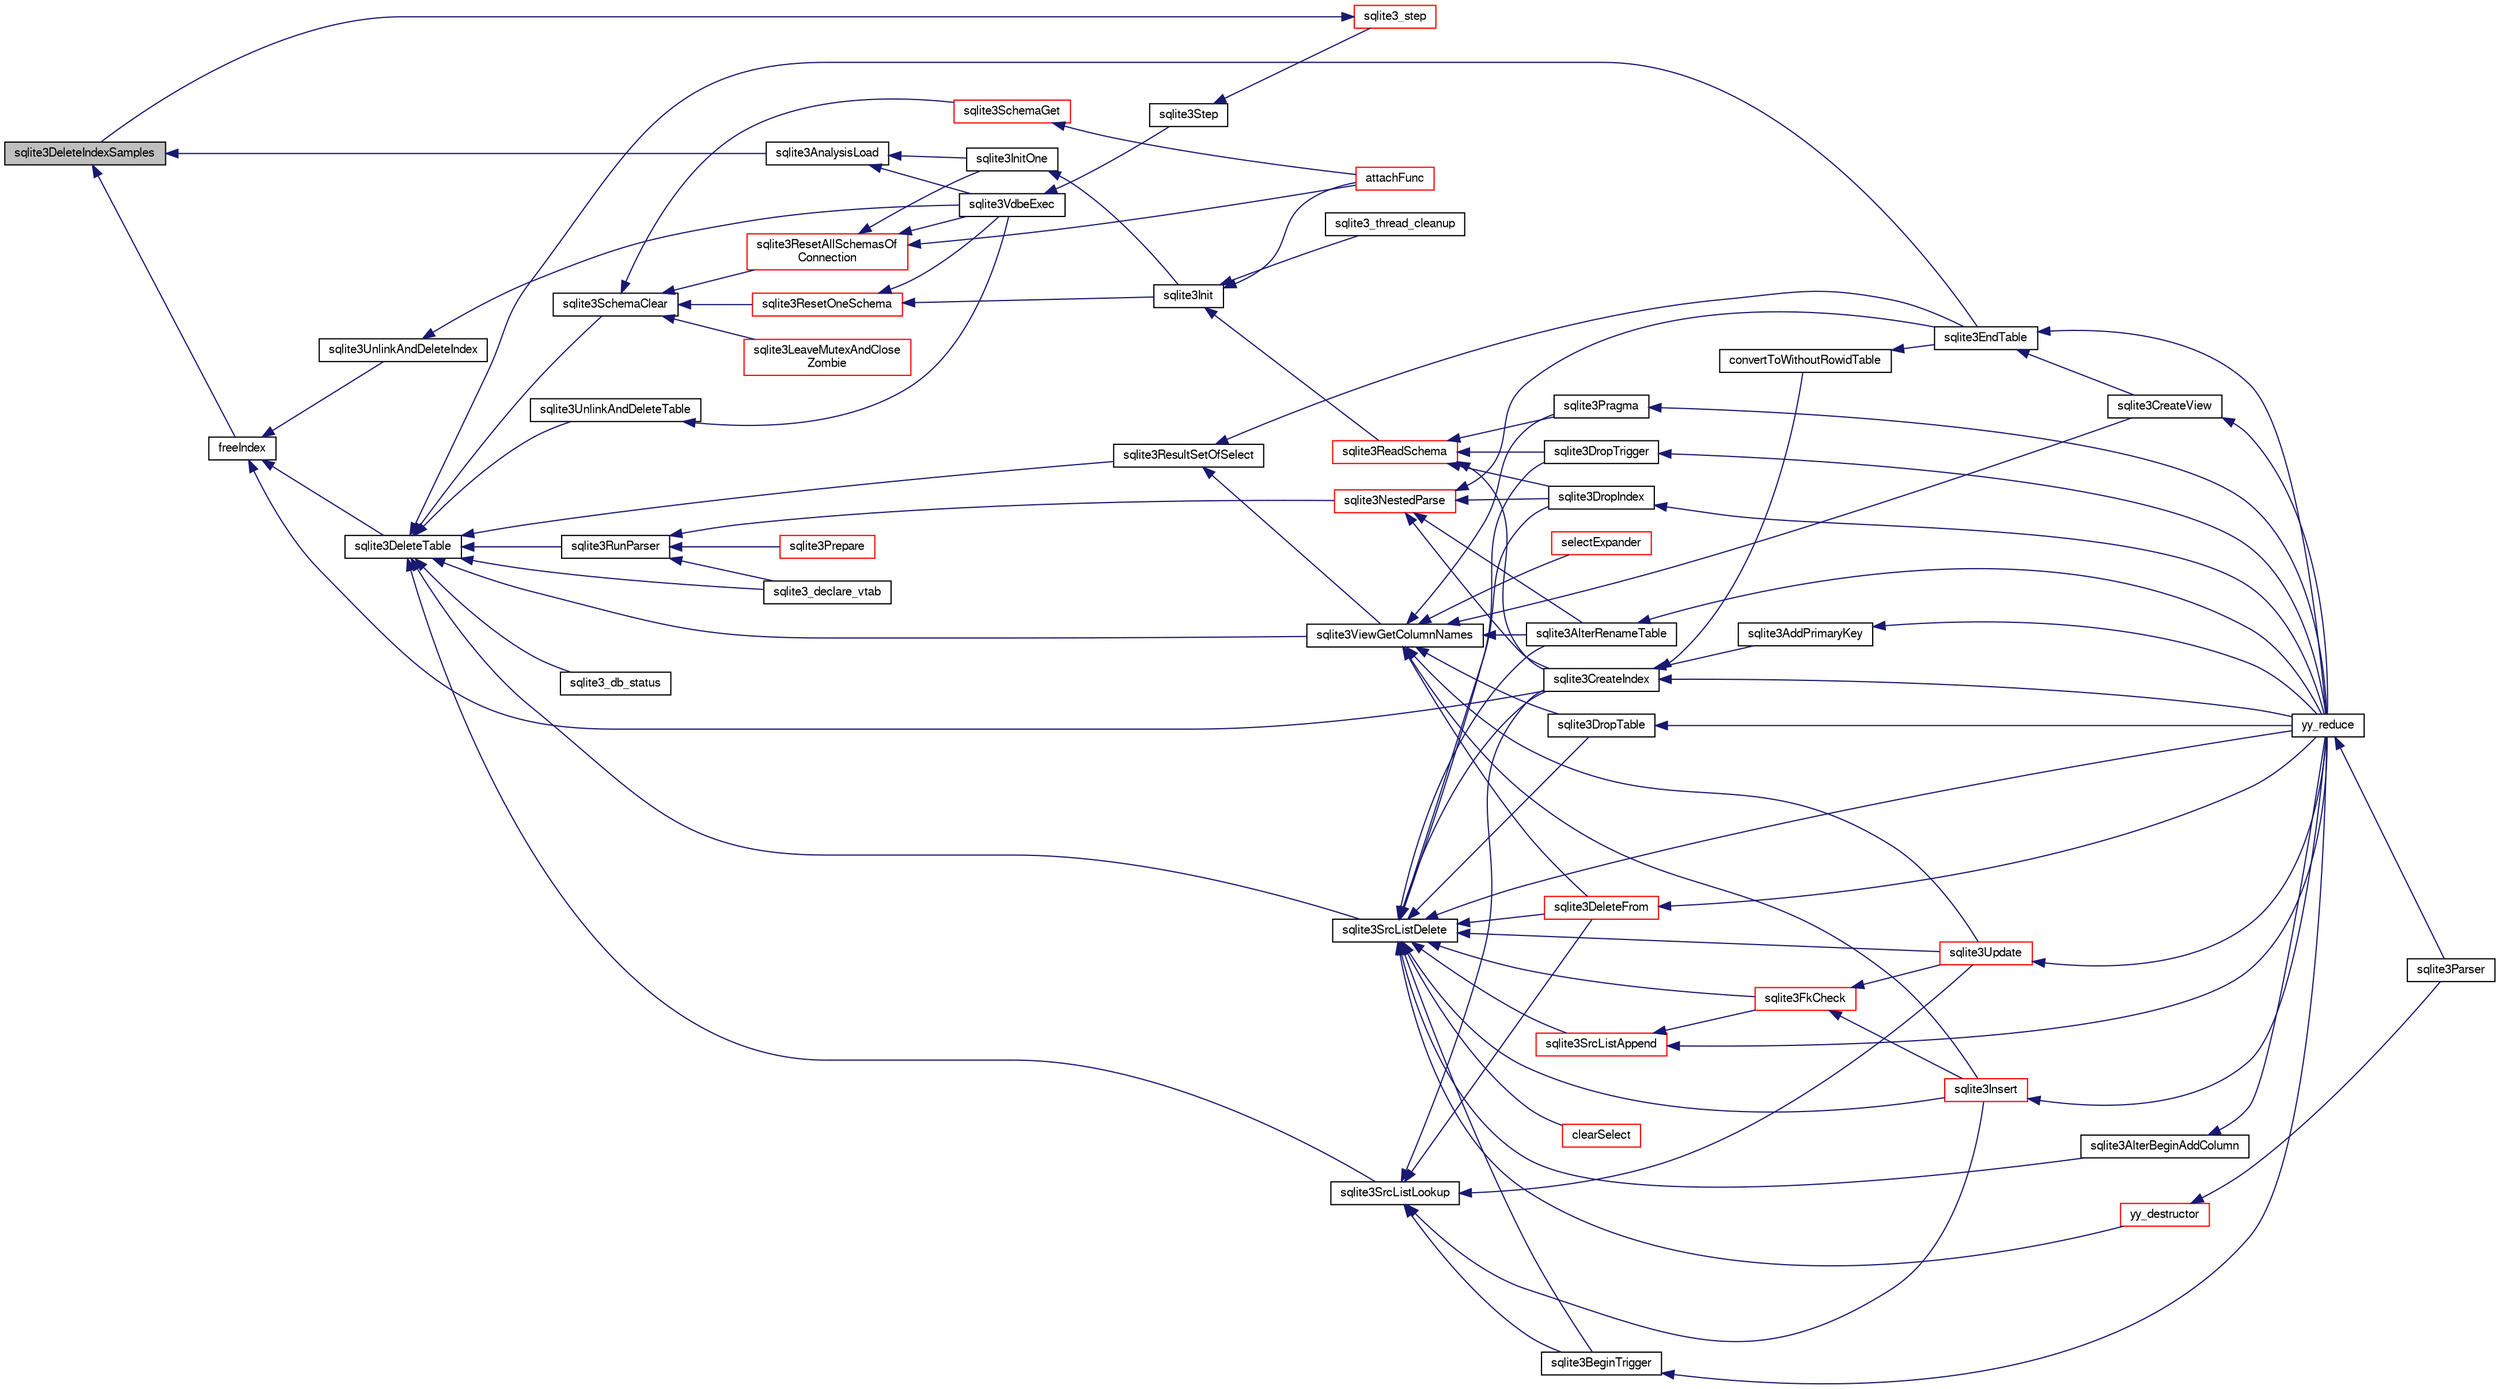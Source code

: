 digraph "sqlite3DeleteIndexSamples"
{
  edge [fontname="FreeSans",fontsize="10",labelfontname="FreeSans",labelfontsize="10"];
  node [fontname="FreeSans",fontsize="10",shape=record];
  rankdir="LR";
  Node496699 [label="sqlite3DeleteIndexSamples",height=0.2,width=0.4,color="black", fillcolor="grey75", style="filled", fontcolor="black"];
  Node496699 -> Node496700 [dir="back",color="midnightblue",fontsize="10",style="solid",fontname="FreeSans"];
  Node496700 [label="sqlite3AnalysisLoad",height=0.2,width=0.4,color="black", fillcolor="white", style="filled",URL="$sqlite3_8c.html#a48a2301c27e1d3d68708b9b8761b5a01"];
  Node496700 -> Node496701 [dir="back",color="midnightblue",fontsize="10",style="solid",fontname="FreeSans"];
  Node496701 [label="sqlite3VdbeExec",height=0.2,width=0.4,color="black", fillcolor="white", style="filled",URL="$sqlite3_8c.html#a8ce40a614bdc56719c4d642b1e4dfb21"];
  Node496701 -> Node496702 [dir="back",color="midnightblue",fontsize="10",style="solid",fontname="FreeSans"];
  Node496702 [label="sqlite3Step",height=0.2,width=0.4,color="black", fillcolor="white", style="filled",URL="$sqlite3_8c.html#a3f2872e873e2758a4beedad1d5113554"];
  Node496702 -> Node496703 [dir="back",color="midnightblue",fontsize="10",style="solid",fontname="FreeSans"];
  Node496703 [label="sqlite3_step",height=0.2,width=0.4,color="red", fillcolor="white", style="filled",URL="$sqlite3_8h.html#ac1e491ce36b7471eb28387f7d3c74334"];
  Node496703 -> Node496699 [dir="back",color="midnightblue",fontsize="10",style="solid",fontname="FreeSans"];
  Node496700 -> Node496726 [dir="back",color="midnightblue",fontsize="10",style="solid",fontname="FreeSans"];
  Node496726 [label="sqlite3InitOne",height=0.2,width=0.4,color="black", fillcolor="white", style="filled",URL="$sqlite3_8c.html#ac4318b25df65269906b0379251fe9b85"];
  Node496726 -> Node496727 [dir="back",color="midnightblue",fontsize="10",style="solid",fontname="FreeSans"];
  Node496727 [label="sqlite3Init",height=0.2,width=0.4,color="black", fillcolor="white", style="filled",URL="$sqlite3_8c.html#aed74e3dc765631a833f522f425ff5a48"];
  Node496727 -> Node496728 [dir="back",color="midnightblue",fontsize="10",style="solid",fontname="FreeSans"];
  Node496728 [label="attachFunc",height=0.2,width=0.4,color="red", fillcolor="white", style="filled",URL="$sqlite3_8c.html#a69cb751a7da501b9a0aa37e0d7c3eaf7"];
  Node496727 -> Node496732 [dir="back",color="midnightblue",fontsize="10",style="solid",fontname="FreeSans"];
  Node496732 [label="sqlite3ReadSchema",height=0.2,width=0.4,color="red", fillcolor="white", style="filled",URL="$sqlite3_8c.html#ac41a97f30334f7d35b2b5713097eca90"];
  Node496732 -> Node496739 [dir="back",color="midnightblue",fontsize="10",style="solid",fontname="FreeSans"];
  Node496739 [label="sqlite3CreateIndex",height=0.2,width=0.4,color="black", fillcolor="white", style="filled",URL="$sqlite3_8c.html#a8dbe5e590ab6c58a8c45f34f7c81e825"];
  Node496739 -> Node496740 [dir="back",color="midnightblue",fontsize="10",style="solid",fontname="FreeSans"];
  Node496740 [label="sqlite3AddPrimaryKey",height=0.2,width=0.4,color="black", fillcolor="white", style="filled",URL="$sqlite3_8c.html#af2b0672c3379d2a7d927d210ae0ade62"];
  Node496740 -> Node496730 [dir="back",color="midnightblue",fontsize="10",style="solid",fontname="FreeSans"];
  Node496730 [label="yy_reduce",height=0.2,width=0.4,color="black", fillcolor="white", style="filled",URL="$sqlite3_8c.html#a7c419a9b25711c666a9a2449ef377f14"];
  Node496730 -> Node496731 [dir="back",color="midnightblue",fontsize="10",style="solid",fontname="FreeSans"];
  Node496731 [label="sqlite3Parser",height=0.2,width=0.4,color="black", fillcolor="white", style="filled",URL="$sqlite3_8c.html#a0327d71a5fabe0b6a343d78a2602e72a"];
  Node496739 -> Node496741 [dir="back",color="midnightblue",fontsize="10",style="solid",fontname="FreeSans"];
  Node496741 [label="convertToWithoutRowidTable",height=0.2,width=0.4,color="black", fillcolor="white", style="filled",URL="$sqlite3_8c.html#a0d41effc4e4a0ba740429a08f6747313"];
  Node496741 -> Node496742 [dir="back",color="midnightblue",fontsize="10",style="solid",fontname="FreeSans"];
  Node496742 [label="sqlite3EndTable",height=0.2,width=0.4,color="black", fillcolor="white", style="filled",URL="$sqlite3_8c.html#a7b5f2c66c0f0b6f819d970ca389768b0"];
  Node496742 -> Node496743 [dir="back",color="midnightblue",fontsize="10",style="solid",fontname="FreeSans"];
  Node496743 [label="sqlite3CreateView",height=0.2,width=0.4,color="black", fillcolor="white", style="filled",URL="$sqlite3_8c.html#a9d85cb00ff71dee5cd9a019503a6982e"];
  Node496743 -> Node496730 [dir="back",color="midnightblue",fontsize="10",style="solid",fontname="FreeSans"];
  Node496742 -> Node496730 [dir="back",color="midnightblue",fontsize="10",style="solid",fontname="FreeSans"];
  Node496739 -> Node496730 [dir="back",color="midnightblue",fontsize="10",style="solid",fontname="FreeSans"];
  Node496732 -> Node496824 [dir="back",color="midnightblue",fontsize="10",style="solid",fontname="FreeSans"];
  Node496824 [label="sqlite3DropIndex",height=0.2,width=0.4,color="black", fillcolor="white", style="filled",URL="$sqlite3_8c.html#a3ffd2536f34a0cf6d427710b06b71e83"];
  Node496824 -> Node496730 [dir="back",color="midnightblue",fontsize="10",style="solid",fontname="FreeSans"];
  Node496732 -> Node496778 [dir="back",color="midnightblue",fontsize="10",style="solid",fontname="FreeSans"];
  Node496778 [label="sqlite3Pragma",height=0.2,width=0.4,color="black", fillcolor="white", style="filled",URL="$sqlite3_8c.html#a111391370f58f8e6a6eca51fd34d62ed"];
  Node496778 -> Node496730 [dir="back",color="midnightblue",fontsize="10",style="solid",fontname="FreeSans"];
  Node496732 -> Node496825 [dir="back",color="midnightblue",fontsize="10",style="solid",fontname="FreeSans"];
  Node496825 [label="sqlite3DropTrigger",height=0.2,width=0.4,color="black", fillcolor="white", style="filled",URL="$sqlite3_8c.html#affdf1dd65e331b06feaef6ff8636305f"];
  Node496825 -> Node496730 [dir="back",color="midnightblue",fontsize="10",style="solid",fontname="FreeSans"];
  Node496727 -> Node496826 [dir="back",color="midnightblue",fontsize="10",style="solid",fontname="FreeSans"];
  Node496826 [label="sqlite3_thread_cleanup",height=0.2,width=0.4,color="black", fillcolor="white", style="filled",URL="$sqlite3_8h.html#a34980c829db84f02e1a1599063469f06"];
  Node496699 -> Node496836 [dir="back",color="midnightblue",fontsize="10",style="solid",fontname="FreeSans"];
  Node496836 [label="freeIndex",height=0.2,width=0.4,color="black", fillcolor="white", style="filled",URL="$sqlite3_8c.html#a00907c99c18d5bcb9d0b38c077146c31"];
  Node496836 -> Node496837 [dir="back",color="midnightblue",fontsize="10",style="solid",fontname="FreeSans"];
  Node496837 [label="sqlite3UnlinkAndDeleteIndex",height=0.2,width=0.4,color="black", fillcolor="white", style="filled",URL="$sqlite3_8c.html#a889f2dcb438c56db37a6d61e9f25e244"];
  Node496837 -> Node496701 [dir="back",color="midnightblue",fontsize="10",style="solid",fontname="FreeSans"];
  Node496836 -> Node496838 [dir="back",color="midnightblue",fontsize="10",style="solid",fontname="FreeSans"];
  Node496838 [label="sqlite3DeleteTable",height=0.2,width=0.4,color="black", fillcolor="white", style="filled",URL="$sqlite3_8c.html#a7fd3d507375a381a3807f92735318973"];
  Node496838 -> Node496839 [dir="back",color="midnightblue",fontsize="10",style="solid",fontname="FreeSans"];
  Node496839 [label="sqlite3_db_status",height=0.2,width=0.4,color="black", fillcolor="white", style="filled",URL="$sqlite3_8h.html#ab64e8333313ee2e44116842711818940"];
  Node496838 -> Node496840 [dir="back",color="midnightblue",fontsize="10",style="solid",fontname="FreeSans"];
  Node496840 [label="sqlite3UnlinkAndDeleteTable",height=0.2,width=0.4,color="black", fillcolor="white", style="filled",URL="$sqlite3_8c.html#a9733677716a49de464f86fff164e9a1b"];
  Node496840 -> Node496701 [dir="back",color="midnightblue",fontsize="10",style="solid",fontname="FreeSans"];
  Node496838 -> Node496742 [dir="back",color="midnightblue",fontsize="10",style="solid",fontname="FreeSans"];
  Node496838 -> Node496777 [dir="back",color="midnightblue",fontsize="10",style="solid",fontname="FreeSans"];
  Node496777 [label="sqlite3ViewGetColumnNames",height=0.2,width=0.4,color="black", fillcolor="white", style="filled",URL="$sqlite3_8c.html#aebc7cd8d9e2bd174ae0a60363d3f6ce8"];
  Node496777 -> Node496736 [dir="back",color="midnightblue",fontsize="10",style="solid",fontname="FreeSans"];
  Node496736 [label="sqlite3AlterRenameTable",height=0.2,width=0.4,color="black", fillcolor="white", style="filled",URL="$sqlite3_8c.html#aa5cfdb507ff74e559f2efb0318c96d2c"];
  Node496736 -> Node496730 [dir="back",color="midnightblue",fontsize="10",style="solid",fontname="FreeSans"];
  Node496777 -> Node496743 [dir="back",color="midnightblue",fontsize="10",style="solid",fontname="FreeSans"];
  Node496777 -> Node496738 [dir="back",color="midnightblue",fontsize="10",style="solid",fontname="FreeSans"];
  Node496738 [label="sqlite3DropTable",height=0.2,width=0.4,color="black", fillcolor="white", style="filled",URL="$sqlite3_8c.html#a5534f77364b5568783c0e50db3c9defb"];
  Node496738 -> Node496730 [dir="back",color="midnightblue",fontsize="10",style="solid",fontname="FreeSans"];
  Node496777 -> Node496745 [dir="back",color="midnightblue",fontsize="10",style="solid",fontname="FreeSans"];
  Node496745 [label="sqlite3DeleteFrom",height=0.2,width=0.4,color="red", fillcolor="white", style="filled",URL="$sqlite3_8c.html#ab9b4b45349188b49eabb23f94608a091"];
  Node496745 -> Node496730 [dir="back",color="midnightblue",fontsize="10",style="solid",fontname="FreeSans"];
  Node496777 -> Node496754 [dir="back",color="midnightblue",fontsize="10",style="solid",fontname="FreeSans"];
  Node496754 [label="sqlite3Insert",height=0.2,width=0.4,color="red", fillcolor="white", style="filled",URL="$sqlite3_8c.html#a5b17c9c2000bae6bdff8e6be48d7dc2b"];
  Node496754 -> Node496730 [dir="back",color="midnightblue",fontsize="10",style="solid",fontname="FreeSans"];
  Node496777 -> Node496778 [dir="back",color="midnightblue",fontsize="10",style="solid",fontname="FreeSans"];
  Node496777 -> Node496761 [dir="back",color="midnightblue",fontsize="10",style="solid",fontname="FreeSans"];
  Node496761 [label="selectExpander",height=0.2,width=0.4,color="red", fillcolor="white", style="filled",URL="$sqlite3_8c.html#abee977318fbf74531340c6e41b0ca953"];
  Node496777 -> Node496755 [dir="back",color="midnightblue",fontsize="10",style="solid",fontname="FreeSans"];
  Node496755 [label="sqlite3Update",height=0.2,width=0.4,color="red", fillcolor="white", style="filled",URL="$sqlite3_8c.html#ac5aa67c46e8cc8174566fabe6809fafa"];
  Node496755 -> Node496730 [dir="back",color="midnightblue",fontsize="10",style="solid",fontname="FreeSans"];
  Node496838 -> Node496841 [dir="back",color="midnightblue",fontsize="10",style="solid",fontname="FreeSans"];
  Node496841 [label="sqlite3SrcListDelete",height=0.2,width=0.4,color="black", fillcolor="white", style="filled",URL="$sqlite3_8c.html#acc250a3e5e7fd8889a16a9f28e3e7312"];
  Node496841 -> Node496736 [dir="back",color="midnightblue",fontsize="10",style="solid",fontname="FreeSans"];
  Node496841 -> Node496737 [dir="back",color="midnightblue",fontsize="10",style="solid",fontname="FreeSans"];
  Node496737 [label="sqlite3AlterBeginAddColumn",height=0.2,width=0.4,color="black", fillcolor="white", style="filled",URL="$sqlite3_8c.html#a884f7bc342f8753d938ae1f1b9157d2d"];
  Node496737 -> Node496730 [dir="back",color="midnightblue",fontsize="10",style="solid",fontname="FreeSans"];
  Node496841 -> Node496738 [dir="back",color="midnightblue",fontsize="10",style="solid",fontname="FreeSans"];
  Node496841 -> Node496739 [dir="back",color="midnightblue",fontsize="10",style="solid",fontname="FreeSans"];
  Node496841 -> Node496824 [dir="back",color="midnightblue",fontsize="10",style="solid",fontname="FreeSans"];
  Node496841 -> Node496842 [dir="back",color="midnightblue",fontsize="10",style="solid",fontname="FreeSans"];
  Node496842 [label="sqlite3SrcListAppend",height=0.2,width=0.4,color="red", fillcolor="white", style="filled",URL="$sqlite3_8c.html#a2d72a77bc508ef9a3e4a7f9af34d4fce"];
  Node496842 -> Node496774 [dir="back",color="midnightblue",fontsize="10",style="solid",fontname="FreeSans"];
  Node496774 [label="sqlite3FkCheck",height=0.2,width=0.4,color="red", fillcolor="white", style="filled",URL="$sqlite3_8c.html#aa38fb76c7d6f48f19772877a41703b92"];
  Node496774 -> Node496754 [dir="back",color="midnightblue",fontsize="10",style="solid",fontname="FreeSans"];
  Node496774 -> Node496755 [dir="back",color="midnightblue",fontsize="10",style="solid",fontname="FreeSans"];
  Node496842 -> Node496730 [dir="back",color="midnightblue",fontsize="10",style="solid",fontname="FreeSans"];
  Node496841 -> Node496745 [dir="back",color="midnightblue",fontsize="10",style="solid",fontname="FreeSans"];
  Node496841 -> Node496774 [dir="back",color="midnightblue",fontsize="10",style="solid",fontname="FreeSans"];
  Node496841 -> Node496754 [dir="back",color="midnightblue",fontsize="10",style="solid",fontname="FreeSans"];
  Node496841 -> Node496848 [dir="back",color="midnightblue",fontsize="10",style="solid",fontname="FreeSans"];
  Node496848 [label="clearSelect",height=0.2,width=0.4,color="red", fillcolor="white", style="filled",URL="$sqlite3_8c.html#ac083bac4f2f02c26aa02fc24ca8c2dd9"];
  Node496841 -> Node496758 [dir="back",color="midnightblue",fontsize="10",style="solid",fontname="FreeSans"];
  Node496758 [label="sqlite3BeginTrigger",height=0.2,width=0.4,color="black", fillcolor="white", style="filled",URL="$sqlite3_8c.html#ac20a731dbd52edec68a09962c7f39a4c"];
  Node496758 -> Node496730 [dir="back",color="midnightblue",fontsize="10",style="solid",fontname="FreeSans"];
  Node496841 -> Node496825 [dir="back",color="midnightblue",fontsize="10",style="solid",fontname="FreeSans"];
  Node496841 -> Node496755 [dir="back",color="midnightblue",fontsize="10",style="solid",fontname="FreeSans"];
  Node496841 -> Node496873 [dir="back",color="midnightblue",fontsize="10",style="solid",fontname="FreeSans"];
  Node496873 [label="yy_destructor",height=0.2,width=0.4,color="red", fillcolor="white", style="filled",URL="$sqlite3_8c.html#afca0f0d2a9c0e0ca0625382394fa060e"];
  Node496873 -> Node496731 [dir="back",color="midnightblue",fontsize="10",style="solid",fontname="FreeSans"];
  Node496841 -> Node496730 [dir="back",color="midnightblue",fontsize="10",style="solid",fontname="FreeSans"];
  Node496838 -> Node496908 [dir="back",color="midnightblue",fontsize="10",style="solid",fontname="FreeSans"];
  Node496908 [label="sqlite3SchemaClear",height=0.2,width=0.4,color="black", fillcolor="white", style="filled",URL="$sqlite3_8c.html#a927c603430267e42c56ab38ca221322a"];
  Node496908 -> Node496909 [dir="back",color="midnightblue",fontsize="10",style="solid",fontname="FreeSans"];
  Node496909 [label="sqlite3ResetOneSchema",height=0.2,width=0.4,color="red", fillcolor="white", style="filled",URL="$sqlite3_8c.html#aae32656cb46c5449ae7c53fc8aa27887"];
  Node496909 -> Node496701 [dir="back",color="midnightblue",fontsize="10",style="solid",fontname="FreeSans"];
  Node496909 -> Node496727 [dir="back",color="midnightblue",fontsize="10",style="solid",fontname="FreeSans"];
  Node496908 -> Node496911 [dir="back",color="midnightblue",fontsize="10",style="solid",fontname="FreeSans"];
  Node496911 [label="sqlite3ResetAllSchemasOf\lConnection",height=0.2,width=0.4,color="red", fillcolor="white", style="filled",URL="$sqlite3_8c.html#a2fc0d7e9d7e688a2a81ea4775dd12e33"];
  Node496911 -> Node496701 [dir="back",color="midnightblue",fontsize="10",style="solid",fontname="FreeSans"];
  Node496911 -> Node496728 [dir="back",color="midnightblue",fontsize="10",style="solid",fontname="FreeSans"];
  Node496911 -> Node496726 [dir="back",color="midnightblue",fontsize="10",style="solid",fontname="FreeSans"];
  Node496908 -> Node496939 [dir="back",color="midnightblue",fontsize="10",style="solid",fontname="FreeSans"];
  Node496939 [label="sqlite3SchemaGet",height=0.2,width=0.4,color="red", fillcolor="white", style="filled",URL="$sqlite3_8c.html#aea657029436ec374cbd09f8cc2747169"];
  Node496939 -> Node496728 [dir="back",color="midnightblue",fontsize="10",style="solid",fontname="FreeSans"];
  Node496908 -> Node496928 [dir="back",color="midnightblue",fontsize="10",style="solid",fontname="FreeSans"];
  Node496928 [label="sqlite3LeaveMutexAndClose\lZombie",height=0.2,width=0.4,color="red", fillcolor="white", style="filled",URL="$sqlite3_8c.html#afe3a37c29dcb0fe9fc15fe07a3976f59"];
  Node496838 -> Node496744 [dir="back",color="midnightblue",fontsize="10",style="solid",fontname="FreeSans"];
  Node496744 [label="sqlite3SrcListLookup",height=0.2,width=0.4,color="black", fillcolor="white", style="filled",URL="$sqlite3_8c.html#a6354fab5d5d3aa8a721e43d480c16701"];
  Node496744 -> Node496739 [dir="back",color="midnightblue",fontsize="10",style="solid",fontname="FreeSans"];
  Node496744 -> Node496745 [dir="back",color="midnightblue",fontsize="10",style="solid",fontname="FreeSans"];
  Node496744 -> Node496754 [dir="back",color="midnightblue",fontsize="10",style="solid",fontname="FreeSans"];
  Node496744 -> Node496758 [dir="back",color="midnightblue",fontsize="10",style="solid",fontname="FreeSans"];
  Node496744 -> Node496755 [dir="back",color="midnightblue",fontsize="10",style="solid",fontname="FreeSans"];
  Node496838 -> Node496776 [dir="back",color="midnightblue",fontsize="10",style="solid",fontname="FreeSans"];
  Node496776 [label="sqlite3ResultSetOfSelect",height=0.2,width=0.4,color="black", fillcolor="white", style="filled",URL="$sqlite3_8c.html#ade35a86757654a36498d74152aa2fda8"];
  Node496776 -> Node496742 [dir="back",color="midnightblue",fontsize="10",style="solid",fontname="FreeSans"];
  Node496776 -> Node496777 [dir="back",color="midnightblue",fontsize="10",style="solid",fontname="FreeSans"];
  Node496838 -> Node496897 [dir="back",color="midnightblue",fontsize="10",style="solid",fontname="FreeSans"];
  Node496897 [label="sqlite3_declare_vtab",height=0.2,width=0.4,color="black", fillcolor="white", style="filled",URL="$sqlite3_8h.html#a65393c41da76ae1470a7c7f4b4aca600"];
  Node496838 -> Node496876 [dir="back",color="midnightblue",fontsize="10",style="solid",fontname="FreeSans"];
  Node496876 [label="sqlite3RunParser",height=0.2,width=0.4,color="black", fillcolor="white", style="filled",URL="$sqlite3_8c.html#a174f16a9adcc64bf971bae4a5ffa3488"];
  Node496876 -> Node496877 [dir="back",color="midnightblue",fontsize="10",style="solid",fontname="FreeSans"];
  Node496877 [label="sqlite3NestedParse",height=0.2,width=0.4,color="red", fillcolor="white", style="filled",URL="$sqlite3_8c.html#ae78bd6187a28892732af5428ec15b03f"];
  Node496877 -> Node496736 [dir="back",color="midnightblue",fontsize="10",style="solid",fontname="FreeSans"];
  Node496877 -> Node496742 [dir="back",color="midnightblue",fontsize="10",style="solid",fontname="FreeSans"];
  Node496877 -> Node496739 [dir="back",color="midnightblue",fontsize="10",style="solid",fontname="FreeSans"];
  Node496877 -> Node496824 [dir="back",color="midnightblue",fontsize="10",style="solid",fontname="FreeSans"];
  Node496876 -> Node496888 [dir="back",color="midnightblue",fontsize="10",style="solid",fontname="FreeSans"];
  Node496888 [label="sqlite3Prepare",height=0.2,width=0.4,color="red", fillcolor="white", style="filled",URL="$sqlite3_8c.html#acb25890858d0bf4b12eb7aae569f0c7b"];
  Node496876 -> Node496897 [dir="back",color="midnightblue",fontsize="10",style="solid",fontname="FreeSans"];
  Node496836 -> Node496739 [dir="back",color="midnightblue",fontsize="10",style="solid",fontname="FreeSans"];
}
